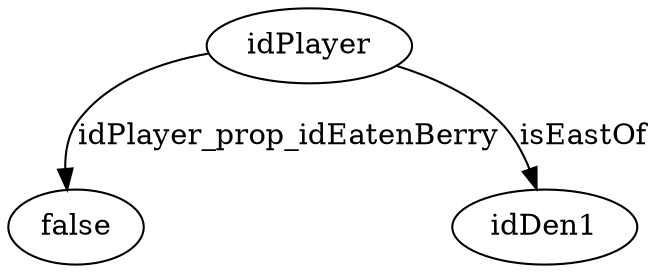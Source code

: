 strict digraph  {
idPlayer [node_type=entity_node, root=root];
false;
idDen1;
idPlayer -> false  [edge_type=property, label=idPlayer_prop_idEatenBerry];
idPlayer -> idDen1  [edge_type=relationship, label=isEastOf];
}
